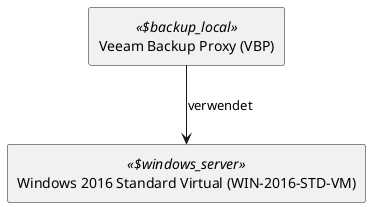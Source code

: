 @startuml


skinparam monochrome true
skinparam componentStyle uml2



show stereotype

rectangle Veeam__F_Backup__F_Proxy__F___N_VBP__O_ as "Veeam Backup Proxy (VBP)" <<$backup_local>> {
}

rectangle Windows__F_2016__F_Standard__F_Virtual__F___N_WIN__S_2016__S_STD__S_VM__O_ as "Windows 2016 Standard Virtual (WIN-2016-STD-VM)" <<$windows_server>> {
}
Veeam__F_Backup__F_Proxy__F___N_VBP__O_ -down-> Windows__F_2016__F_Standard__F_Virtual__F___N_WIN__S_2016__S_STD__S_VM__O_ : verwendet 

' Begin Protected Region [[layouting]]

' End Protected Region   [[layouting]]

@enduml
' Actifsource ID=[dc5bfacd-eaac-11e8-88d3-bfc6b992bdec,147410c2-0e1a-11e9-8b4c-f9aec93d8b56,Hash]
